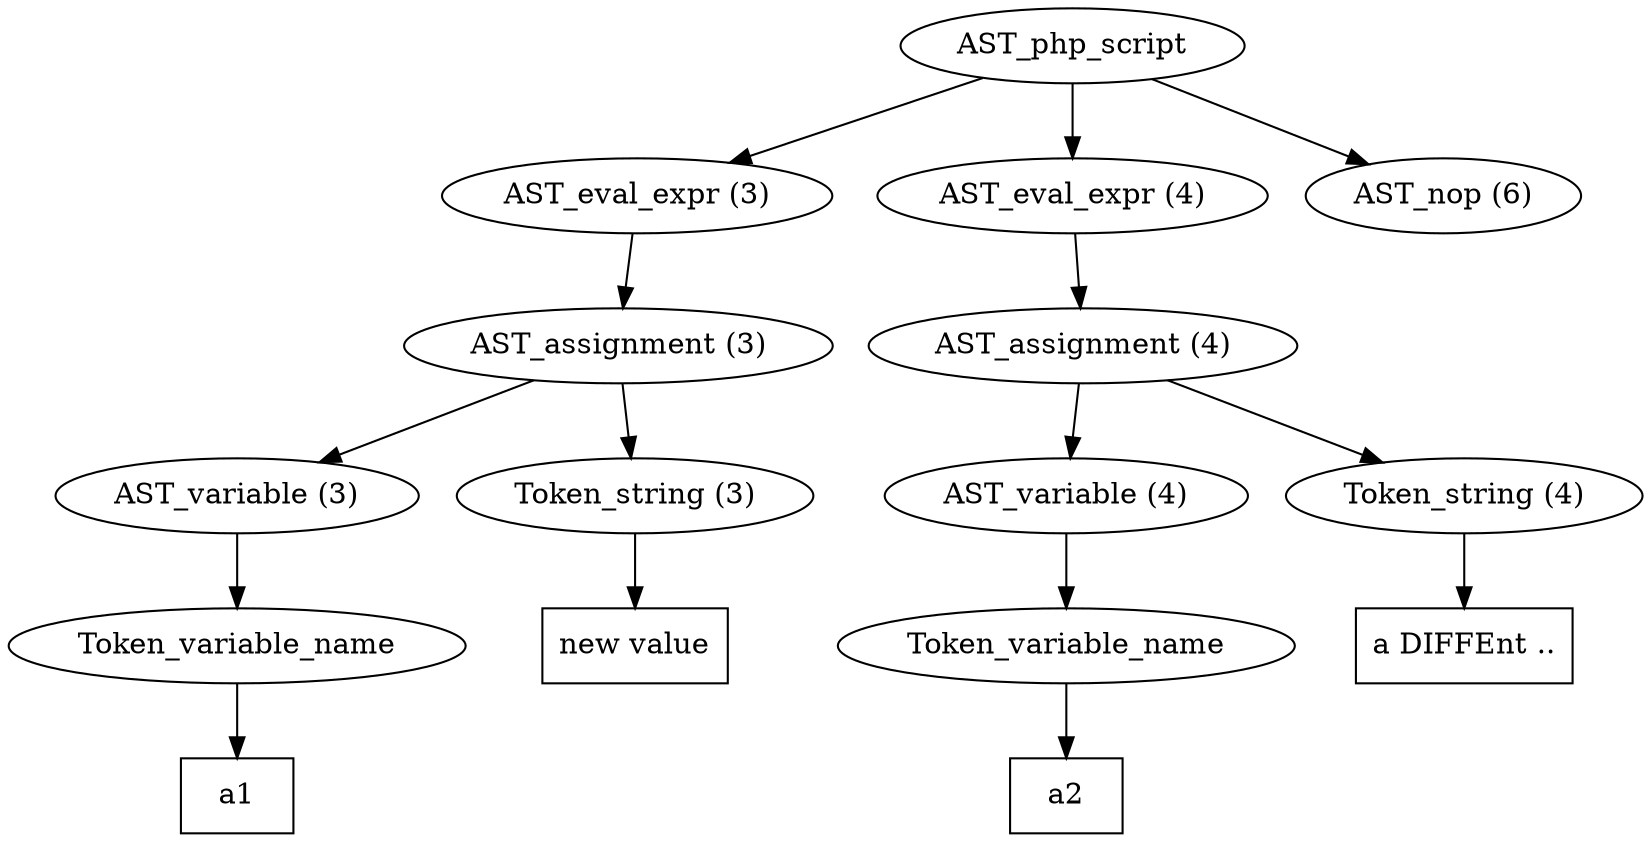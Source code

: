 /*
 * AST in dot format generated by phc -- the PHP compiler
 */

digraph AST {
node_0 [label="AST_php_script"];
node_1 [label="AST_eval_expr (3)"];
node_2 [label="AST_assignment (3)"];
node_3 [label="AST_variable (3)"];
node_4 [label="Token_variable_name"];
node_5 [label="a1", shape=box]
node_4 -> node_5;
node_3 -> node_4;
node_6 [label="Token_string (3)"];
node_7 [label="new value", shape=box]
node_6 -> node_7;
node_2 -> node_6;
node_2 -> node_3;
node_1 -> node_2;
node_8 [label="AST_eval_expr (4)"];
node_9 [label="AST_assignment (4)"];
node_10 [label="AST_variable (4)"];
node_11 [label="Token_variable_name"];
node_12 [label="a2", shape=box]
node_11 -> node_12;
node_10 -> node_11;
node_13 [label="Token_string (4)"];
node_14 [label="a DIFFEnt ..", shape=box]
node_13 -> node_14;
node_9 -> node_13;
node_9 -> node_10;
node_8 -> node_9;
node_15 [label="AST_nop (6)"];
node_0 -> node_15;
node_0 -> node_8;
node_0 -> node_1;
}
